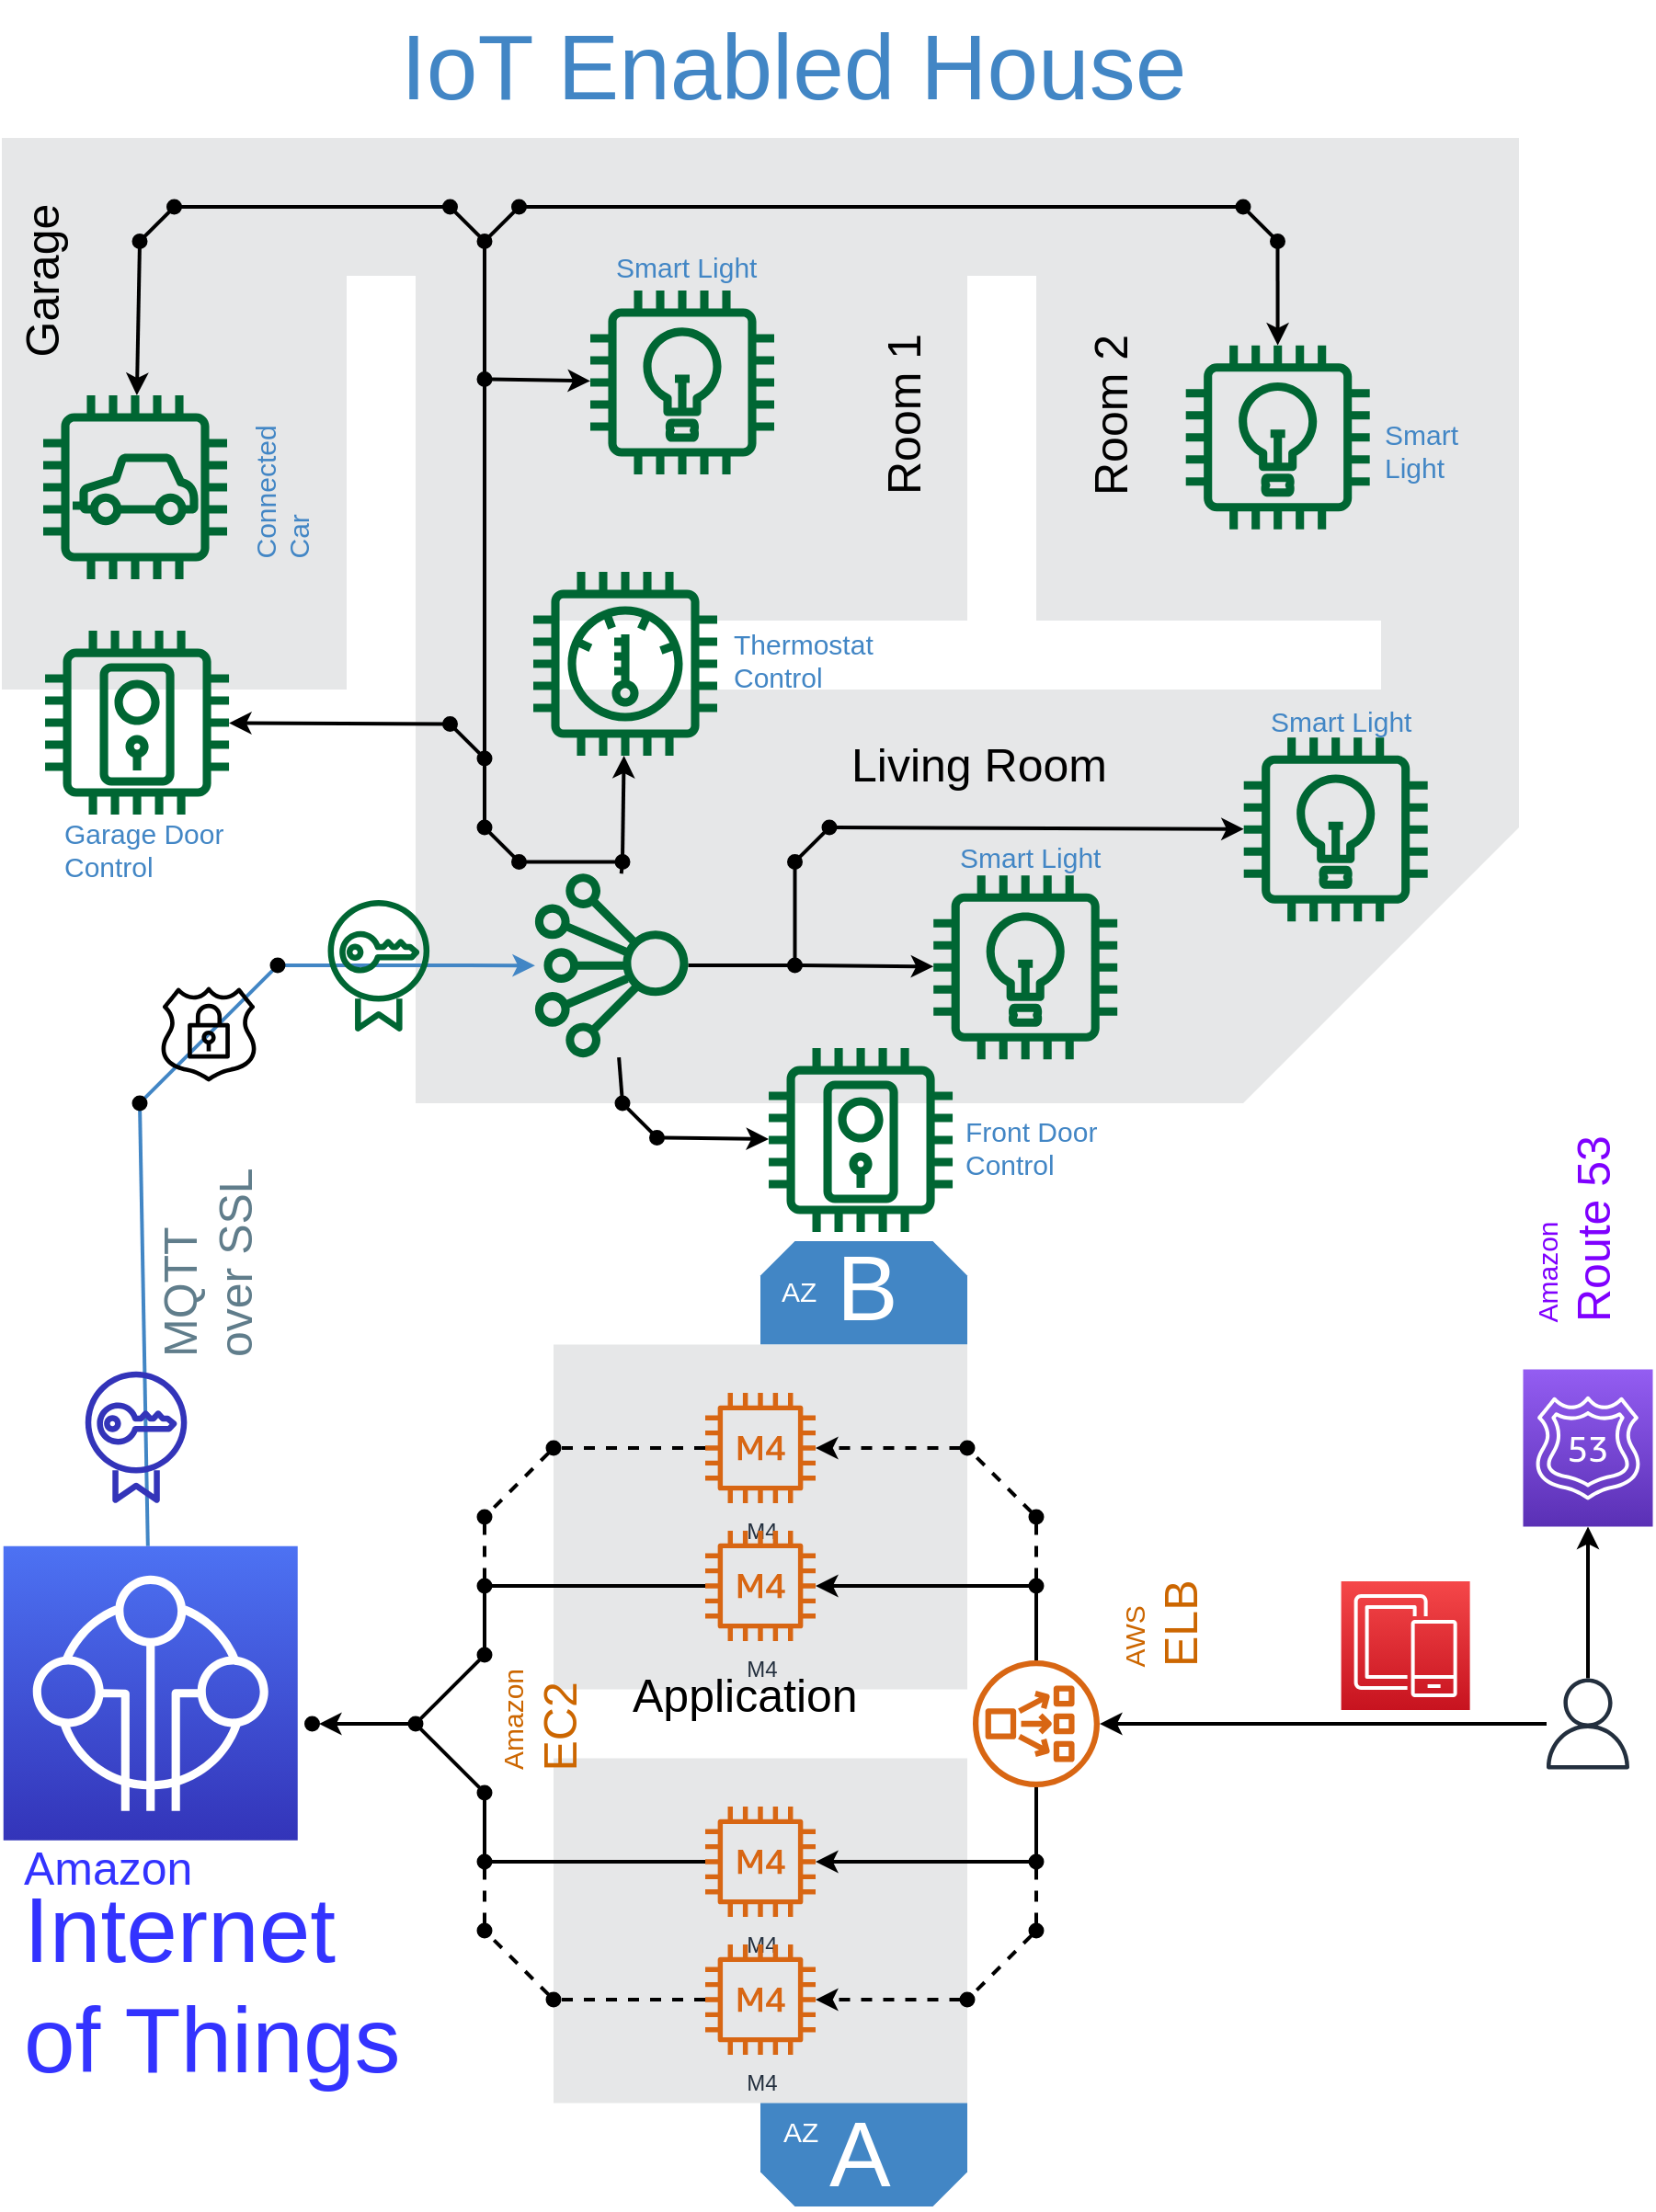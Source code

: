 <mxfile version="16.5.1" type="device"><diagram id="eUrjMlotjOG9Usj07M3k" name="Page-1"><mxGraphModel dx="1332" dy="2108" grid="1" gridSize="75" guides="1" tooltips="1" connect="1" arrows="1" fold="1" page="1" pageScale="1" pageWidth="900" pageHeight="1125" math="0" shadow="0"><root><mxCell id="0"/><mxCell id="1" parent="0"/><mxCell id="0b0e9227-cfad-4ba1-af7b-d1d7bc1c8fba" value="" style="html=1;shape=stencil(7VTBboQgEP0ajiXACOh5u/0P62IlpYtBu9v+fcExis26aXpr0rk48OY9mXkEAoehq3tDBLsSeCRCKF3QKo+4F9EO0UIyyrLQiNZDb5oRSy51sPWzM4gMY/Cv5mpP46xgz50JdkwoHAkcWh/MS/Dv5xOukdB450Ok43ciEgHtFFP+lFejfGxh/Q1oKvPCvk5Iyt78JbX7gXWcAqSmlaikZLzUpXnggGf/nCdCleIAJS+0lqyCaqmYtZ09Z4qy5FTIdURqI8b2iTuTn4kVUJ2r6t8KgVSb890Rmlop9oRu34WbQuwucWNU4/xgllVMVufQ7AVrrXM/vSf/9v99+5PfOfL95Yhb+JbB8Qs=);" parent="1" vertex="1"><mxGeometry x="37.5" y="637.5" width="675.0" height="450.0" as="geometry"/></mxCell><mxCell id="13994fa7-d52a-4451-8ca2-25d44cf6cff3" value="" style="html=1;shape=stencil(7VPLDoIwEPyaXg3pBuGO+B8VFmmslBQE/Xtblkc1aGKMNzmUnc5Mu+2kDJKmFDUyHvQMdozzmId2tLgkHE5YNDVmLU12wkhxUEhM0xp9wl7m7eiRVYlGto6FlEFSaINHoy9VTpgMmVbaWDv9ByPjUAzfUO99NS1v21y2gWgT+sJaOMZVZ925I11JF1CbNx+NFiUrTzif/XMpROFr8TZ6FE93uirm/AsxBG96Dt5JM6UbnJEtltukAGaukEqtZ4dbjDD+R/L7SFwGPvP8wuwUvWtI7w==);" parent="1" vertex="1"><mxGeometry width="825" height="525" as="geometry"/></mxCell><mxCell id="2e255127-6992-49ea-9e8c-662d54e8cd8b" value="" style="html=1;shape=stencil(lZBBDsIgEEVPw1JjmGjd15p4DKSDnUigAWrj7YWOaRvTjWz4/DfzGRBQx071KORhFHARUu5uzpCj9M46u92mq2KPOjF6qUDqbpFJTME/caQ2fTvJdRgoFQqNgNr4gI/gB9fymRu0tz7kdt6nRiHBTGvS13U1x+eRl2ug2h/Xhb0qpChtfcTZz2JBnDYzQ9ZuD4InrPD8d34JXJPft2eLfx+aDw==);" parent="1" vertex="1"><mxGeometry as="geometry"/></mxCell><mxCell id="fd6a885c-6849-405c-af7b-2eac3274c9ad" value="" style="html=1;shape=stencil(7VXBboMwDP2aSNsFpU6g7Zl1/5HSUKJlBAXWbn+/BKPWo4A6aYcd6ksSv7xnbJ6AibytVKMZ8DMTLwxAym2ypSFDMsAVwgBpwklkiKq20UWHV07KG7W3GpG28+5Nn82hGxRMXWlvuoiKHRN56bw+evdRH/CMhMJZ5wMd157oj3v1xBnkIT1anvtar1QAK4a2rpXFOknpxUZFJO7e3SmO4HO6Rxia/EKYUw1rasrMIEkJU/yGKCemPjBXm/UPXZhXmnt/f650M6X7x7JJF5WyeSW+/Ah3M2/GsMAcV1ke6EpSpcK6Vl9OYXP1HNr0gpXG2gnTMxBlHw/jPoz7P4wbnUqR8Qc8pPCfInbf);" parent="1" vertex="1"><mxGeometry x="300.0" y="75.0" width="450.0" height="225.0" as="geometry"/></mxCell><mxCell id="5b94801d-bb4a-4b8e-89f4-33811fea0b43" value="" style="html=1;shape=stencil(lZBBDsIgEEVPw1JjmGjd15p4DKSDnUigAWrj7YWOaRvTjWz4/DfzGRBQx071KORhFHARUu5uzpCj9M46u92mq2KPOjF6qUDqbpFJTME/caQ2fTvJdRgoFQqNgNr4gI/gB9fymRu0tz7kdt6nRiHBTGvS13U1x+eRl2ug2h/Xhb0qpChtfcTZz2JBnDYzQ9ZuD4InrPD8d34JXJPft2eLfx+aDw==);" parent="1" vertex="1"><mxGeometry as="geometry"/></mxCell><mxCell id="4dee6f21-c0a9-4920-8d4a-9ecedfe7bdfc" value="" style="html=1;shape=stencil(7VNRDoIwDD3NEv3QjA4lfCPeY+KQxcnIQNTb21Ej02DCAezPtr732vRtYyJrK9koBvzGxI4BiGS94WNEmEKwIhAgXqdhECrbRhUdUXrptDwYRUjbOXtWN33sXhV0XSmnO4+KnImstE6dnL3WRzqToLDGOpTTOgjd6SAXnEGG6a9lOfTahwWoIw41dvaDhcRGesTvLrb3BtyJl+KEWDQBiLawjXmqVlFM0zyIwcMyRteBeNq9eboP7rTTk1o+X1gY26r3CTejCeTbGyu1MRO3wECUQ/yd/Omkty5Evp84pujPifwJ);" parent="1" vertex="1"><mxGeometry x="187.5" y="75" width="37.5" height="225.0" as="geometry"/></mxCell><mxCell id="d00e878c-99d8-4c35-9c9d-e2e3fb25cd42" value="" style="html=1;shape=stencil(7VPLEoIwDPyazuhBBxp5eEb8j4pROlbKFHz9vYEgdNSLd3ug3WQ3SXeogKwpVY1CBjcBGyFpRfQlXDIO02Q5RFRTY9Fy+KqcVjuDnGlaZ0940/t2UOmqRKfbLgu5gOxgHR6dvVR7xiworLGO5Lz3QnfcqVkgZEbht23e99r6BbgjzT51hte4A7FWXaY7ne21u+edeQFP/vDRIDG68oijIb9TJ+++0sMlgJRxEst1FAVETnERwkeF1XpaaeyXK4xtcER0mC7L/oy5gzbmi9tCAsaYYPp3rLfIz7z/shTipwL5Ew==);" parent="1" vertex="1"><mxGeometry x="300.0" y="881.25" width="225" height="187.5" as="geometry"/></mxCell><mxCell id="b83622d1-76a8-4fd1-9dfd-0a36d863e5f8" value="" style="html=1;shape=stencil(lZHLDoMgEEW/hqRdtDFMX3urST8DEZWUgBloTf++4DRqjJuuZriHe4cHg9x3oleMZwODO+P88LCNtjp8Yh/VblMVvlcyEHoL1KIyiogP6J5q0HX4ObXtFOqQKBQM8sahatG9bE1rMkhnHEY71dGIbSV2GeN5lFdlP84qlwE0Md5ingzX43m5sReJpE4a59Wkx2ZGlDaxRhuzcTbG4cRvF/l/fgpckvVzRIk+BIov);" parent="1" vertex="1"><mxGeometry as="geometry"/></mxCell><mxCell id="e62fd5dc-0ee9-4a50-a7a3-53d023617ed8" value="" style="html=1;shape=stencil(lZHLDoMgEEW/hqRdtDFMX3urST8DEZWUgBloTf++4DRqjJuuZriHe4cHg9x3oleMZwODO+P88LCNtjp8Yh/VblMVvlcyEHoL1KIyiogP6J5q0HX4ObXtFOqQKBQM8sahatG9bE1rMkhnHEY71dGIbSV2GeN5lFdlP84qlwE0Md5ingzX43m5sReJpE4a59Wkx2ZGlDaxRhuzcTbG4cRvF/l/fgpckvVzRIk+BIov);" parent="1" vertex="1"><mxGeometry as="geometry"/></mxCell><mxCell id="eac42524-a270-46cc-9e23-5076e3f27c6e" value="" style="html=1;shape=stencil(7VTBUsMgEP0aZvRgBnZLQs5p/Q+a0oYRQ4bEVv9e6GYarO1BL17kAvvevt2FNwnDZuz0YBjwE8M1AxACilW9LFVFMNId0bIsQBKix8G0E8FHHazeOkPMOAX/Yk52N80q23cm2CmxuGHY7H0wh+Df+h3FJGi98yHKaT8Lw2GrHziDJsJX2+O513NegDrGqyydsSpknjjoxKTTqz+ma79THqfJP/JoljjbZ4n33mdWigIRoKxKqKXkQlXKPAn8dbk0Pl+WQHm/VI1FJb+oF7Nu91Y/FPBvs+W5rfOjuUTxsLw12XPh9ta5G2YzwBWosv037M8NSw7lzPUHGyH6b+DmEw==);" parent="1" vertex="1"><mxGeometry x="412.5" y="1068.75" width="112.5" height="56.25" as="geometry"/></mxCell><mxCell id="7653af12-f0ae-4947-bc0b-52b2b0fd0838" value="" style="html=1;shape=stencil(7VTLbsMgEPwapPYQC+8asM9O+h/EITEqNRZ2k/TviwPyq26lHiuVy8LsziyrQRAsu1q2igC9EdwTgDSFhPnokTogjCcQEdm1quoDfJVOy6NRIdP1zr6qmz71kaWbWjndD1k8ECzP1qmLs+/NKZwDobLGOk8P8UF0l6N8ogRKD6/C86PXy1wgdPS3nzqjiAPEwlYOmWH3Zq/DpPc4aYIIwAWHgjGa5iJXuxTDOB+xJE9EVowr5wtho5u5nK9ldFzA+VLq+26bcgUu5FYXoz/cYzJwewqB2W/Yk/2bBPqleNFqTqyM7dR48pvJmWDmmDtrYzaeBgHMIOfVv71/zN7Bz3lm/Rl4KHxDePgE);" parent="1" vertex="1"><mxGeometry x="412.5" y="600.0" width="112.5" height="56.25" as="geometry"/></mxCell><mxCell id="e3b77caf-babd-469f-a37c-2c73e44edf21" value="" style="html=1;shape=stencil(7VNbcsIwDDyNZ+hHM45FHv1O6T1MEMRTN844KbS3R0YeMAHaHqD+sa1d7UabREAzdnpAoeRBwKtQtIpMJitfUpHgjuG8rrLiDqzHAduJOXvtjV5bZGScvHvHg9lMUcL0HXozBRRWApqt87jz7rPf8J0bWmedp3beT41+t9YLKVRD5dn2dPJ6SwXYkea6OAM9e0ocdEDC6cPtQwZfccgMQKmyKtVLUUgaucbnHHic718pUdyaPpF8FGuUkz92XjvXsymu6fKWfGsbO1vrRjzf6HAJhDM8Y1tj7Z03IhRgiRXW/6n+KdUQY4rMP30q8e8IqyM=);" parent="1" vertex="1"><mxGeometry x="300.0" y="656.25" width="225.0" height="187.5" as="geometry"/></mxCell><mxCell id="55e60c64-43fe-47a0-ac2d-46d4ea92fe2e-03f54494-6aa3-4183-9ba9-96691b584548" value="" style="startArrow=none;endArrow=none;dashed=0;strokeColor=#000000;strokeWidth=2;}" parent="1" source="55e60c64-43fe-47a0-ac2d-46d4ea92fe2e" target="03f54494-6aa3-4183-9ba9-96691b584548" edge="1"><mxGeometry width="50" height="50" relative="1" as="geometry"/></mxCell><mxCell id="8c67a222-4228-4033-98e4-fcc0a27a5230-809da5ef-1206-47cc-a03b-359f52318b07" value="" style="startArrow=none;endArrow=none;dashed=0;strokeColor=#000000;strokeWidth=2;}" parent="1" source="8c67a222-4228-4033-98e4-fcc0a27a5230" target="809da5ef-1206-47cc-a03b-359f52318b07" edge="1"><mxGeometry width="50" height="50" relative="1" as="geometry"/></mxCell><mxCell id="117fbe4d-a569-4802-bf40-02706b39c33e-1dfebd31-2ca8-4dac-960e-79492eeb1437" value="" style="startArrow=none;endArrow=none;dashed=0;strokeColor=#000000;strokeWidth=2;}" parent="1" source="117fbe4d-a569-4802-bf40-02706b39c33e" target="1dfebd31-2ca8-4dac-960e-79492eeb1437" edge="1"><mxGeometry width="50" height="50" relative="1" as="geometry"/></mxCell><mxCell id="b72a14dc-6bfa-423d-80bc-8825a0065463-ef850d84-9699-44f6-94cc-f7d15b7d8134" value="" style="startArrow=none;endArrow=classic;dashed=0;strokeColor=#000000;strokeWidth=2;}" parent="1" source="b72a14dc-6bfa-423d-80bc-8825a0065463" target="ef850d84-9699-44f6-94cc-f7d15b7d8134" edge="1"><mxGeometry width="50" height="50" relative="1" as="geometry"/></mxCell><mxCell id="75e728bc-3e93-4e96-ae1e-8bb70570bc4f-dfd9c3b0-393a-4e63-8ad3-d0f0be7531ad" value="" style="startArrow=none;endArrow=none;dashed=0;strokeColor=#000000;strokeWidth=2;}" parent="1" source="75e728bc-3e93-4e96-ae1e-8bb70570bc4f" target="dfd9c3b0-393a-4e63-8ad3-d0f0be7531ad" edge="1"><mxGeometry width="50" height="50" relative="1" as="geometry"/></mxCell><mxCell id="c1b2a0b1-58f2-486c-a8a2-bb30b9f92487-d02d737f-3230-41b6-91c5-868cd81386ee" value="" style="startArrow=none;endArrow=classic;dashed=0;strokeColor=#4286c5;strokeWidth=2;}" parent="1" source="c1b2a0b1-58f2-486c-a8a2-bb30b9f92487" target="d02d737f-3230-41b6-91c5-868cd81386ee" edge="1"><mxGeometry width="50" height="50" relative="1" as="geometry"/></mxCell><mxCell id="06ccd201-abd2-4987-89e4-f6b8f3e8b0c6-589508b3-3917-488e-85e6-6b1ed454837f" value="" style="startArrow=none;endArrow=classic;dashed=0;strokeColor=#000000;strokeWidth=2;}" parent="1" source="06ccd201-abd2-4987-89e4-f6b8f3e8b0c6" target="589508b3-3917-488e-85e6-6b1ed454837f" edge="1"><mxGeometry width="50" height="50" relative="1" as="geometry"/></mxCell><mxCell id="d02d737f-3230-41b6-91c5-868cd81386ee-55e60c64-43fe-47a0-ac2d-46d4ea92fe2e" value="" style="startArrow=none;endArrow=none;dashed=0;strokeColor=#000000;strokeWidth=2;}" parent="1" source="d02d737f-3230-41b6-91c5-868cd81386ee" target="55e60c64-43fe-47a0-ac2d-46d4ea92fe2e" edge="1"><mxGeometry width="50" height="50" relative="1" as="geometry"/></mxCell><mxCell id="03f54494-6aa3-4183-9ba9-96691b584548-cf6e5b0a-c453-42db-968e-08c0f5f6f944" value="" style="startArrow=none;endArrow=classic;dashed=0;strokeColor=#000000;strokeWidth=2;}" parent="1" source="03f54494-6aa3-4183-9ba9-96691b584548" target="cf6e5b0a-c453-42db-968e-08c0f5f6f944" edge="1"><mxGeometry width="50" height="50" relative="1" as="geometry"/></mxCell><mxCell id="6d821536-fc9f-4a71-a99c-c646f821ad6f-1717022e-8728-48e7-ac06-e09df4256c40" value="" style="startArrow=none;endArrow=classic;dashed=0;strokeColor=#000000;strokeWidth=2;}" parent="1" source="6d821536-fc9f-4a71-a99c-c646f821ad6f" target="1717022e-8728-48e7-ac06-e09df4256c40" edge="1"><mxGeometry width="50" height="50" relative="1" as="geometry"/></mxCell><mxCell id="9082c394-c69b-4414-a76d-231fed66be8d-0d74468c-d401-45b7-b531-ffdaa0e1c000" value="" style="startArrow=none;endArrow=none;dashed=0;strokeColor=#000000;strokeWidth=2;}" parent="1" source="9082c394-c69b-4414-a76d-231fed66be8d" target="0d74468c-d401-45b7-b531-ffdaa0e1c000" edge="1"><mxGeometry width="50" height="50" relative="1" as="geometry"/></mxCell><mxCell id="f210d3da-8a06-4415-a816-55e0329e9640-8923868e-0078-4cb5-ac90-851c765dd7df" value="" style="startArrow=none;endArrow=none;dashed=0;strokeColor=#000000;strokeWidth=2;}" parent="1" source="f210d3da-8a06-4415-a816-55e0329e9640" target="8923868e-0078-4cb5-ac90-851c765dd7df" edge="1"><mxGeometry width="50" height="50" relative="1" as="geometry"/></mxCell><mxCell id="337bb095-cfd8-481e-a024-7426c43ec067-6aa9239e-1aa1-4368-b6ef-59c6f08de08e" value="" style="startArrow=none;endArrow=classic;dashed=1;strokeColor=#000000;strokeWidth=2;}" parent="1" source="337bb095-cfd8-481e-a024-7426c43ec067" target="6aa9239e-1aa1-4368-b6ef-59c6f08de08e" edge="1"><mxGeometry width="50" height="50" relative="1" as="geometry"/></mxCell><mxCell id="d44424d6-390e-4e0f-a418-69aa323ff8b8-b72a14dc-6bfa-423d-80bc-8825a0065463" value="" style="startArrow=none;endArrow=none;dashed=0;strokeColor=#000000;strokeWidth=2;}" parent="1" source="d44424d6-390e-4e0f-a418-69aa323ff8b8" target="b72a14dc-6bfa-423d-80bc-8825a0065463" edge="1"><mxGeometry width="50" height="50" relative="1" as="geometry"/></mxCell><mxCell id="809da5ef-1206-47cc-a03b-359f52318b07-0d74468c-d401-45b7-b531-ffdaa0e1c000" value="" style="startArrow=none;endArrow=none;dashed=0;strokeColor=#000000;strokeWidth=2;}" parent="1" source="809da5ef-1206-47cc-a03b-359f52318b07" target="0d74468c-d401-45b7-b531-ffdaa0e1c000" edge="1"><mxGeometry width="50" height="50" relative="1" as="geometry"/></mxCell><mxCell id="5133616d-3991-481a-91df-948b3b10d830-c5562b51-878d-47aa-86ef-52fe3c3d62da" value="" style="startArrow=none;endArrow=classic;dashed=0;strokeColor=#000000;strokeWidth=2;}" parent="1" source="5133616d-3991-481a-91df-948b3b10d830" target="c5562b51-878d-47aa-86ef-52fe3c3d62da" edge="1"><mxGeometry width="50" height="50" relative="1" as="geometry"/></mxCell><mxCell id="1dfebd31-2ca8-4dac-960e-79492eeb1437-75e728bc-3e93-4e96-ae1e-8bb70570bc4f" value="" style="startArrow=none;endArrow=none;dashed=0;strokeColor=#000000;strokeWidth=2;}" parent="1" source="1dfebd31-2ca8-4dac-960e-79492eeb1437" target="75e728bc-3e93-4e96-ae1e-8bb70570bc4f" edge="1"><mxGeometry width="50" height="50" relative="1" as="geometry"/></mxCell><mxCell id="db4fa7b9-cada-4a4f-bcd8-03c439bbae0b-9082c394-c69b-4414-a76d-231fed66be8d" value="" style="startArrow=none;endArrow=none;dashed=0;strokeColor=#000000;strokeWidth=2;}" parent="1" source="db4fa7b9-cada-4a4f-bcd8-03c439bbae0b" target="9082c394-c69b-4414-a76d-231fed66be8d" edge="1"><mxGeometry width="50" height="50" relative="1" as="geometry"/></mxCell><mxCell id="8923868e-0078-4cb5-ac90-851c765dd7df-e724e0c5-2724-41cc-a5b6-c7ad02edfd9d" value="" style="startArrow=none;endArrow=classic;dashed=0;strokeColor=#000000;strokeWidth=2;}" parent="1" source="8923868e-0078-4cb5-ac90-851c765dd7df" target="e724e0c5-2724-41cc-a5b6-c7ad02edfd9d" edge="1"><mxGeometry width="50" height="50" relative="1" as="geometry"/></mxCell><mxCell id="84e9ff7d-ea7f-42a9-a664-4fa7a55c883b-23688710-ff61-4ec2-9678-058cb7d5feba" value="" style="startArrow=none;endArrow=none;dashed=0;strokeColor=#000000;strokeWidth=2;}" parent="1" source="84e9ff7d-ea7f-42a9-a664-4fa7a55c883b" target="23688710-ff61-4ec2-9678-058cb7d5feba" edge="1"><mxGeometry width="50" height="50" relative="1" as="geometry"/></mxCell><mxCell id="58dc32df-1e00-4687-b6a9-b0c6bab11937-8c67a222-4228-4033-98e4-fcc0a27a5230" value="" style="startArrow=none;endArrow=none;dashed=1;strokeColor=#000000;strokeWidth=2;}" parent="1" source="58dc32df-1e00-4687-b6a9-b0c6bab11937" target="8c67a222-4228-4033-98e4-fcc0a27a5230" edge="1"><mxGeometry width="50" height="50" relative="1" as="geometry"/></mxCell><mxCell id="0d74468c-d401-45b7-b531-ffdaa0e1c000-dba5fee6-a3e7-4baa-926a-783df8296d0f" value="" style="startArrow=none;endArrow=classic;dashed=0;strokeColor=#000000;strokeWidth=2;}" parent="1" source="0d74468c-d401-45b7-b531-ffdaa0e1c000" target="dba5fee6-a3e7-4baa-926a-783df8296d0f" edge="1"><mxGeometry width="50" height="50" relative="1" as="geometry"/></mxCell><mxCell id="75d473fe-ef70-4919-bede-67c2bd37fc0a-399c6c9d-b798-48b7-b25a-e38c8f51aa6a" value="" style="startArrow=none;endArrow=classic;dashed=1;strokeColor=#000000;strokeWidth=2;}" parent="1" source="75d473fe-ef70-4919-bede-67c2bd37fc0a" target="399c6c9d-b798-48b7-b25a-e38c8f51aa6a" edge="1"><mxGeometry width="50" height="50" relative="1" as="geometry"/></mxCell><mxCell id="359ae10e-3eff-412e-b705-40708b709ad2-f163eead-e7e1-43b0-9fd7-5c96cbb02b71" value="" style="startArrow=none;endArrow=none;dashed=1;strokeColor=#000000;strokeWidth=2;}" parent="1" source="359ae10e-3eff-412e-b705-40708b709ad2" target="f163eead-e7e1-43b0-9fd7-5c96cbb02b71" edge="1"><mxGeometry width="50" height="50" relative="1" as="geometry"/></mxCell><mxCell id="399c6c9d-b798-48b7-b25a-e38c8f51aa6a-a30ab162-f87e-48e7-bd35-a4846497f80a" value="" style="startArrow=none;endArrow=none;dashed=1;strokeColor=#000000;strokeWidth=2;}" parent="1" source="399c6c9d-b798-48b7-b25a-e38c8f51aa6a" target="a30ab162-f87e-48e7-bd35-a4846497f80a" edge="1"><mxGeometry width="50" height="50" relative="1" as="geometry"/></mxCell><mxCell id="63e283fe-689d-4aed-85d8-f04209f30c10-8976fab9-cc30-419c-b4ec-e667fe88ea86" value="" style="startArrow=none;endArrow=classic;dashed=0;strokeColor=#000000;strokeWidth=2;}" parent="1" source="63e283fe-689d-4aed-85d8-f04209f30c10" target="8976fab9-cc30-419c-b4ec-e667fe88ea86" edge="1"><mxGeometry width="50" height="50" relative="1" as="geometry"/></mxCell><mxCell id="a9dd7e0e-02aa-40c3-8280-2947c43bf960-871fd388-1306-4208-ae57-7944a3c6b331" value="" style="startArrow=none;endArrow=classic;dashed=0;strokeColor=#000000;strokeWidth=2;}" parent="1" source="a9dd7e0e-02aa-40c3-8280-2947c43bf960" target="871fd388-1306-4208-ae57-7944a3c6b331" edge="1"><mxGeometry width="50" height="50" relative="1" as="geometry"/></mxCell><mxCell id="5133616d-3991-481a-91df-948b3b10d830-f210d3da-8a06-4415-a816-55e0329e9640" value="" style="startArrow=none;endArrow=classic;dashed=0;strokeColor=#000000;strokeWidth=2;}" parent="1" source="5133616d-3991-481a-91df-948b3b10d830" target="f210d3da-8a06-4415-a816-55e0329e9640" edge="1"><mxGeometry width="50" height="50" relative="1" as="geometry"/></mxCell><mxCell id="e724e0c5-2724-41cc-a5b6-c7ad02edfd9d-db4fa7b9-cada-4a4f-bcd8-03c439bbae0b" value="" style="startArrow=none;endArrow=none;dashed=0;strokeColor=#000000;strokeWidth=2;}" parent="1" source="e724e0c5-2724-41cc-a5b6-c7ad02edfd9d" target="db4fa7b9-cada-4a4f-bcd8-03c439bbae0b" edge="1"><mxGeometry width="50" height="50" relative="1" as="geometry"/></mxCell><mxCell id="8923868e-0078-4cb5-ac90-851c765dd7df-16d5d23e-7b0c-4340-b245-bc59900c6638" value="" style="startArrow=none;endArrow=none;dashed=1;strokeColor=#000000;strokeWidth=2;}" parent="1" source="8923868e-0078-4cb5-ac90-851c765dd7df" target="16d5d23e-7b0c-4340-b245-bc59900c6638" edge="1"><mxGeometry width="50" height="50" relative="1" as="geometry"/></mxCell><mxCell id="d02d737f-3230-41b6-91c5-868cd81386ee-6d821536-fc9f-4a71-a99c-c646f821ad6f" value="" style="startArrow=none;endArrow=none;dashed=0;strokeColor=#000000;strokeWidth=2;}" parent="1" source="d02d737f-3230-41b6-91c5-868cd81386ee" target="6d821536-fc9f-4a71-a99c-c646f821ad6f" edge="1"><mxGeometry width="50" height="50" relative="1" as="geometry"/></mxCell><mxCell id="dfd9c3b0-393a-4e63-8ad3-d0f0be7531ad-3483fd2a-8dd0-4336-8e12-261fb30a253a" value="" style="startArrow=none;endArrow=none;dashed=0;strokeColor=#000000;strokeWidth=2;}" parent="1" source="dfd9c3b0-393a-4e63-8ad3-d0f0be7531ad" target="3483fd2a-8dd0-4336-8e12-261fb30a253a" edge="1"><mxGeometry width="50" height="50" relative="1" as="geometry"/></mxCell><mxCell id="dfd9c3b0-393a-4e63-8ad3-d0f0be7531ad-84e9ff7d-ea7f-42a9-a664-4fa7a55c883b" value="" style="startArrow=none;endArrow=none;dashed=0;strokeColor=#000000;strokeWidth=2;}" parent="1" source="dfd9c3b0-393a-4e63-8ad3-d0f0be7531ad" target="84e9ff7d-ea7f-42a9-a664-4fa7a55c883b" edge="1"><mxGeometry width="50" height="50" relative="1" as="geometry"/></mxCell><mxCell id="f210d3da-8a06-4415-a816-55e0329e9640-a9dd7e0e-02aa-40c3-8280-2947c43bf960" value="" style="startArrow=none;endArrow=none;dashed=0;strokeColor=#000000;strokeWidth=2;}" parent="1" source="f210d3da-8a06-4415-a816-55e0329e9640" target="a9dd7e0e-02aa-40c3-8280-2947c43bf960" edge="1"><mxGeometry width="50" height="50" relative="1" as="geometry"/></mxCell><mxCell id="a9dd7e0e-02aa-40c3-8280-2947c43bf960-f54dfef7-ee7f-401c-8feb-593034c7482e" value="" style="startArrow=none;endArrow=none;dashed=1;strokeColor=#000000;strokeWidth=2;}" parent="1" source="a9dd7e0e-02aa-40c3-8280-2947c43bf960" target="f54dfef7-ee7f-401c-8feb-593034c7482e" edge="1"><mxGeometry width="50" height="50" relative="1" as="geometry"/></mxCell><mxCell id="28cfd661-83df-4250-beb6-4430e6ca91c4-117fbe4d-a569-4802-bf40-02706b39c33e" value="" style="startArrow=none;endArrow=none;dashed=0;strokeColor=#000000;strokeWidth=2;}" parent="1" source="28cfd661-83df-4250-beb6-4430e6ca91c4" target="117fbe4d-a569-4802-bf40-02706b39c33e" edge="1"><mxGeometry width="50" height="50" relative="1" as="geometry"/></mxCell><mxCell id="d02d737f-3230-41b6-91c5-868cd81386ee-91e324bd-4ea2-4fdc-8062-070ffaaca1be" value="" style="startArrow=none;endArrow=none;dashed=0;strokeColor=#000000;strokeWidth=2;}" parent="1" source="d02d737f-3230-41b6-91c5-868cd81386ee" target="91e324bd-4ea2-4fdc-8062-070ffaaca1be" edge="1"><mxGeometry width="50" height="50" relative="1" as="geometry"/></mxCell><mxCell id="ae743aac-78f3-4ade-8a66-04dbe656798b-c1b2a0b1-58f2-486c-a8a2-bb30b9f92487" value="" style="startArrow=none;endArrow=none;dashed=0;strokeColor=#4286c5;strokeWidth=2;}" parent="1" source="ae743aac-78f3-4ade-8a66-04dbe656798b" target="c1b2a0b1-58f2-486c-a8a2-bb30b9f92487" edge="1"><mxGeometry width="50" height="50" relative="1" as="geometry"/></mxCell><mxCell id="f54dfef7-ee7f-401c-8feb-593034c7482e-75d473fe-ef70-4919-bede-67c2bd37fc0a" value="" style="startArrow=none;endArrow=none;dashed=1;strokeColor=#000000;strokeWidth=2;}" parent="1" source="f54dfef7-ee7f-401c-8feb-593034c7482e" target="75d473fe-ef70-4919-bede-67c2bd37fc0a" edge="1"><mxGeometry width="50" height="50" relative="1" as="geometry"/></mxCell><mxCell id="23688710-ff61-4ec2-9678-058cb7d5feba-06ccd201-abd2-4987-89e4-f6b8f3e8b0c6" value="" style="startArrow=none;endArrow=none;dashed=0;strokeColor=#000000;strokeWidth=2;}" parent="1" source="23688710-ff61-4ec2-9678-058cb7d5feba" target="06ccd201-abd2-4987-89e4-f6b8f3e8b0c6" edge="1"><mxGeometry width="50" height="50" relative="1" as="geometry"/></mxCell><mxCell id="5d24ac0e-bf0b-447d-9335-48746b4b7d82-ae743aac-78f3-4ade-8a66-04dbe656798b" value="" style="startArrow=none;endArrow=none;dashed=0;strokeColor=#4286c5;strokeWidth=2;}" parent="1" source="5d24ac0e-bf0b-447d-9335-48746b4b7d82" target="ae743aac-78f3-4ade-8a66-04dbe656798b" edge="1"><mxGeometry width="50" height="50" relative="1" as="geometry"/></mxCell><mxCell id="91e324bd-4ea2-4fdc-8062-070ffaaca1be-a836f354-8a18-436c-9844-8ff4784ef1b5" value="" style="startArrow=none;endArrow=classic;dashed=0;strokeColor=#000000;strokeWidth=2;}" parent="1" source="91e324bd-4ea2-4fdc-8062-070ffaaca1be" target="a836f354-8a18-436c-9844-8ff4784ef1b5" edge="1"><mxGeometry width="50" height="50" relative="1" as="geometry"/></mxCell><mxCell id="6aa9239e-1aa1-4368-b6ef-59c6f08de08e-359ae10e-3eff-412e-b705-40708b709ad2" value="" style="startArrow=none;endArrow=none;dashed=1;strokeColor=#000000;strokeWidth=2;}" parent="1" source="6aa9239e-1aa1-4368-b6ef-59c6f08de08e" target="359ae10e-3eff-412e-b705-40708b709ad2" edge="1"><mxGeometry width="50" height="50" relative="1" as="geometry"/></mxCell><mxCell id="f163eead-e7e1-43b0-9fd7-5c96cbb02b71-db4fa7b9-cada-4a4f-bcd8-03c439bbae0b" value="" style="startArrow=none;endArrow=none;dashed=1;strokeColor=#000000;strokeWidth=2;}" parent="1" source="f163eead-e7e1-43b0-9fd7-5c96cbb02b71" target="db4fa7b9-cada-4a4f-bcd8-03c439bbae0b" edge="1"><mxGeometry width="50" height="50" relative="1" as="geometry"/></mxCell><mxCell id="16d5d23e-7b0c-4340-b245-bc59900c6638-337bb095-cfd8-481e-a024-7426c43ec067" value="" style="startArrow=none;endArrow=none;dashed=1;strokeColor=#000000;strokeWidth=2;}" parent="1" source="16d5d23e-7b0c-4340-b245-bc59900c6638" target="337bb095-cfd8-481e-a024-7426c43ec067" edge="1"><mxGeometry width="50" height="50" relative="1" as="geometry"/></mxCell><mxCell id="242ac16e-7b2e-4469-97f8-77a945c26e1d-63e283fe-689d-4aed-85d8-f04209f30c10" value="" style="startArrow=none;endArrow=none;dashed=0;strokeColor=#000000;strokeWidth=2;}" parent="1" source="242ac16e-7b2e-4469-97f8-77a945c26e1d" target="63e283fe-689d-4aed-85d8-f04209f30c10" edge="1"><mxGeometry width="50" height="50" relative="1" as="geometry"/></mxCell><mxCell id="91e324bd-4ea2-4fdc-8062-070ffaaca1be-28cfd661-83df-4250-beb6-4430e6ca91c4" value="" style="startArrow=none;endArrow=none;dashed=0;strokeColor=#000000;strokeWidth=2;}" parent="1" source="91e324bd-4ea2-4fdc-8062-070ffaaca1be" target="28cfd661-83df-4250-beb6-4430e6ca91c4" edge="1"><mxGeometry width="50" height="50" relative="1" as="geometry"/></mxCell><mxCell id="75e728bc-3e93-4e96-ae1e-8bb70570bc4f-aa8f6be2-b737-4823-96b6-cbe45eed03b8" value="" style="startArrow=none;endArrow=classic;dashed=0;strokeColor=#000000;strokeWidth=2;}" parent="1" source="75e728bc-3e93-4e96-ae1e-8bb70570bc4f" target="aa8f6be2-b737-4823-96b6-cbe45eed03b8" edge="1"><mxGeometry width="50" height="50" relative="1" as="geometry"/></mxCell><mxCell id="bccb4408-599c-4480-9dd5-62b6a16f2d20-37b793cf-186c-4976-a1cd-2f3e649d04ba" value="" style="startArrow=none;endArrow=classic;dashed=0;strokeColor=#000000;strokeWidth=2;}" parent="1" source="bccb4408-599c-4480-9dd5-62b6a16f2d20" target="37b793cf-186c-4976-a1cd-2f3e649d04ba" edge="1"><mxGeometry width="50" height="50" relative="1" as="geometry"/></mxCell><mxCell id="3483fd2a-8dd0-4336-8e12-261fb30a253a-d44424d6-390e-4e0f-a418-69aa323ff8b8" value="" style="startArrow=none;endArrow=none;dashed=0;strokeColor=#000000;strokeWidth=2;}" parent="1" source="3483fd2a-8dd0-4336-8e12-261fb30a253a" target="d44424d6-390e-4e0f-a418-69aa323ff8b8" edge="1"><mxGeometry width="50" height="50" relative="1" as="geometry"/></mxCell><mxCell id="a30ab162-f87e-48e7-bd35-a4846497f80a-58dc32df-1e00-4687-b6a9-b0c6bab11937" value="" style="startArrow=none;endArrow=none;dashed=1;strokeColor=#000000;strokeWidth=2;}" parent="1" source="a30ab162-f87e-48e7-bd35-a4846497f80a" target="58dc32df-1e00-4687-b6a9-b0c6bab11937" edge="1"><mxGeometry width="50" height="50" relative="1" as="geometry"/></mxCell><mxCell id="871fd388-1306-4208-ae57-7944a3c6b331-8c67a222-4228-4033-98e4-fcc0a27a5230" value="" style="startArrow=none;endArrow=none;dashed=0;strokeColor=#000000;strokeWidth=2;}" parent="1" source="871fd388-1306-4208-ae57-7944a3c6b331" target="8c67a222-4228-4033-98e4-fcc0a27a5230" edge="1"><mxGeometry width="50" height="50" relative="1" as="geometry"/></mxCell><mxCell id="6d821536-fc9f-4a71-a99c-c646f821ad6f-242ac16e-7b2e-4469-97f8-77a945c26e1d" value="" style="startArrow=none;endArrow=none;dashed=0;strokeColor=#000000;strokeWidth=2;}" parent="1" source="6d821536-fc9f-4a71-a99c-c646f821ad6f" target="242ac16e-7b2e-4469-97f8-77a945c26e1d" edge="1"><mxGeometry width="50" height="50" relative="1" as="geometry"/></mxCell><mxCell id="1dfebd31-2ca8-4dac-960e-79492eeb1437-bccb4408-599c-4480-9dd5-62b6a16f2d20" value="" style="startArrow=none;endArrow=none;dashed=0;strokeColor=#000000;strokeWidth=2;}" parent="1" source="1dfebd31-2ca8-4dac-960e-79492eeb1437" target="bccb4408-599c-4480-9dd5-62b6a16f2d20" edge="1"><mxGeometry width="50" height="50" relative="1" as="geometry"/></mxCell><mxCell id="6d821536-fc9f-4a71-a99c-c646f821ad6f" value="" style="ellipse;fillColor=#000000;" parent="1" vertex="1"><mxGeometry x="427.5" y="446.25" width="7.5" height="7.5" as="geometry"/></mxCell><mxCell id="242ac16e-7b2e-4469-97f8-77a945c26e1d" value="" style="ellipse;fillColor=#000000;" parent="1" vertex="1"><mxGeometry x="427.5" y="390" width="7.5" height="7.5" as="geometry"/></mxCell><mxCell id="63e283fe-689d-4aed-85d8-f04209f30c10" value="" style="ellipse;fillColor=#000000;" parent="1" vertex="1"><mxGeometry x="446.25" y="371.25" width="7.5" height="7.5" as="geometry"/></mxCell><mxCell id="84e9ff7d-ea7f-42a9-a664-4fa7a55c883b" value="" style="ellipse;fillColor=#000000;" parent="1" vertex="1"><mxGeometry x="240" y="33.75" width="7.5" height="7.5" as="geometry"/></mxCell><mxCell id="23688710-ff61-4ec2-9678-058cb7d5feba" value="" style="ellipse;fillColor=#000000;" parent="1" vertex="1"><mxGeometry x="90" y="33.75" width="7.5" height="7.5" as="geometry"/></mxCell><mxCell id="dfd9c3b0-393a-4e63-8ad3-d0f0be7531ad" value="" style="ellipse;fillColor=#000000;" parent="1" vertex="1"><mxGeometry x="258.75" y="52.5" width="7.5" height="7.5" as="geometry"/></mxCell><mxCell id="75e728bc-3e93-4e96-ae1e-8bb70570bc4f" value="" style="ellipse;fillColor=#000000;" parent="1" vertex="1"><mxGeometry x="258.75" y="127.5" width="7.5" height="7.5" as="geometry"/></mxCell><mxCell id="3483fd2a-8dd0-4336-8e12-261fb30a253a" value="" style="ellipse;fillColor=#000000;" parent="1" vertex="1"><mxGeometry x="277.5" y="33.75" width="7.5" height="7.5" as="geometry"/></mxCell><mxCell id="d44424d6-390e-4e0f-a418-69aa323ff8b8" value="" style="ellipse;fillColor=#000000;" parent="1" vertex="1"><mxGeometry x="671.25" y="33.75" width="7.5" height="7.5" as="geometry"/></mxCell><mxCell id="b72a14dc-6bfa-423d-80bc-8825a0065463" value="" style="ellipse;fillColor=#000000;" parent="1" vertex="1"><mxGeometry x="690" y="52.5" width="7.5" height="7.5" as="geometry"/></mxCell><mxCell id="55e60c64-43fe-47a0-ac2d-46d4ea92fe2e" value="" style="ellipse;fillColor=#000000;" parent="1" vertex="1"><mxGeometry x="333.75" y="521.25" width="7.5" height="7.5" as="geometry"/></mxCell><mxCell id="03f54494-6aa3-4183-9ba9-96691b584548" value="" style="ellipse;fillColor=#000000;" parent="1" vertex="1"><mxGeometry x="352.5" y="540" width="7.5" height="7.5" as="geometry"/></mxCell><mxCell id="1dfebd31-2ca8-4dac-960e-79492eeb1437" value="" style="ellipse;fillColor=#000000;" parent="1" vertex="1"><mxGeometry x="258.75" y="333.75" width="7.5" height="7.5" as="geometry"/></mxCell><mxCell id="bccb4408-599c-4480-9dd5-62b6a16f2d20" value="" style="ellipse;fillColor=#000000;" parent="1" vertex="1"><mxGeometry x="240" y="315" width="7.5" height="7.5" as="geometry"/></mxCell><mxCell id="c1b2a0b1-58f2-486c-a8a2-bb30b9f92487" value="" style="ellipse;fillColor=#000000;" parent="1" vertex="1"><mxGeometry x="146.25" y="446.25" width="7.5" height="7.5" as="geometry"/></mxCell><mxCell id="ae743aac-78f3-4ade-8a66-04dbe656798b" value="" style="ellipse;fillColor=#000000;" parent="1" vertex="1"><mxGeometry x="71.25" y="521.25" width="7.5" height="7.5" as="geometry"/></mxCell><mxCell id="91e324bd-4ea2-4fdc-8062-070ffaaca1be" value="" style="ellipse;fillColor=#000000;" parent="1" vertex="1"><mxGeometry x="333.75" y="390" width="7.5" height="7.5" as="geometry"/></mxCell><mxCell id="117fbe4d-a569-4802-bf40-02706b39c33e" value="" style="ellipse;fillColor=#000000;" parent="1" vertex="1"><mxGeometry x="258.75" y="371.25" width="7.5" height="7.5" as="geometry"/></mxCell><mxCell id="28cfd661-83df-4250-beb6-4430e6ca91c4" value="" style="ellipse;fillColor=#000000;" parent="1" vertex="1"><mxGeometry x="277.5" y="390" width="7.5" height="7.5" as="geometry"/></mxCell><mxCell id="06ccd201-abd2-4987-89e4-f6b8f3e8b0c6" value="" style="ellipse;fillColor=#000000;" parent="1" vertex="1"><mxGeometry x="71.25" y="52.5" width="7.5" height="7.5" as="geometry"/></mxCell><mxCell id="a9dd7e0e-02aa-40c3-8280-2947c43bf960" value="" style="ellipse;fillColor=#000000;" parent="1" vertex="1"><mxGeometry x="558.75" y="933.75" width="7.5" height="7.5" as="geometry"/></mxCell><mxCell id="75d473fe-ef70-4919-bede-67c2bd37fc0a" value="" style="ellipse;fillColor=#000000;" parent="1" vertex="1"><mxGeometry x="521.25" y="1008.75" width="7.5" height="7.5" as="geometry"/></mxCell><mxCell id="f54dfef7-ee7f-401c-8feb-593034c7482e" value="" style="ellipse;fillColor=#000000;" parent="1" vertex="1"><mxGeometry x="558.75" y="971.25" width="7.5" height="7.5" as="geometry"/></mxCell><mxCell id="8923868e-0078-4cb5-ac90-851c765dd7df" value="" style="ellipse;fillColor=#000000;" parent="1" vertex="1"><mxGeometry x="558.75" y="783.75" width="7.5" height="7.5" as="geometry"/></mxCell><mxCell id="337bb095-cfd8-481e-a024-7426c43ec067" value="" style="ellipse;fillColor=#000000;" parent="1" vertex="1"><mxGeometry x="521.25" y="708.75" width="7.5" height="7.5" as="geometry"/></mxCell><mxCell id="16d5d23e-7b0c-4340-b245-bc59900c6638" value="" style="ellipse;fillColor=#000000;" parent="1" vertex="1"><mxGeometry x="558.75" y="746.25" width="7.5" height="7.5" as="geometry"/></mxCell><mxCell id="809da5ef-1206-47cc-a03b-359f52318b07" value="" style="ellipse;fillColor=#000000;" parent="1" vertex="1"><mxGeometry x="258.75" y="896.25" width="7.5" height="7.5" as="geometry"/></mxCell><mxCell id="dba5fee6-a3e7-4baa-926a-783df8296d0f" value="" style="ellipse;fillColor=#000000;" parent="1" vertex="1"><mxGeometry x="165" y="858.75" width="7.5" height="7.5" as="geometry"/></mxCell><mxCell id="0d74468c-d401-45b7-b531-ffdaa0e1c000" value="" style="ellipse;fillColor=#000000;" parent="1" vertex="1"><mxGeometry x="221.25" y="858.75" width="7.5" height="7.5" as="geometry"/></mxCell><mxCell id="8c67a222-4228-4033-98e4-fcc0a27a5230" value="" style="ellipse;fillColor=#000000;" parent="1" vertex="1"><mxGeometry x="258.75" y="933.75" width="7.5" height="7.5" as="geometry"/></mxCell><mxCell id="a30ab162-f87e-48e7-bd35-a4846497f80a" value="" style="ellipse;fillColor=#000000;" parent="1" vertex="1"><mxGeometry x="296.25" y="1008.75" width="7.5" height="7.5" as="geometry"/></mxCell><mxCell id="58dc32df-1e00-4687-b6a9-b0c6bab11937" value="" style="ellipse;fillColor=#000000;" parent="1" vertex="1"><mxGeometry x="258.75" y="971.25" width="7.5" height="7.5" as="geometry"/></mxCell><mxCell id="db4fa7b9-cada-4a4f-bcd8-03c439bbae0b" value="" style="ellipse;fillColor=#000000;" parent="1" vertex="1"><mxGeometry x="258.75" y="783.75" width="7.5" height="7.5" as="geometry"/></mxCell><mxCell id="9082c394-c69b-4414-a76d-231fed66be8d" value="" style="ellipse;fillColor=#000000;" parent="1" vertex="1"><mxGeometry x="258.75" y="821.25" width="7.5" height="7.5" as="geometry"/></mxCell><mxCell id="359ae10e-3eff-412e-b705-40708b709ad2" value="" style="ellipse;fillColor=#000000;" parent="1" vertex="1"><mxGeometry x="296.25" y="708.75" width="7.5" height="7.5" as="geometry"/></mxCell><mxCell id="f163eead-e7e1-43b0-9fd7-5c96cbb02b71" value="" style="ellipse;fillColor=#000000;" parent="1" vertex="1"><mxGeometry x="258.75" y="746.25" width="7.5" height="7.5" as="geometry"/></mxCell><mxCell id="6aa9239e-1aa1-4368-b6ef-59c6f08de08e" value="M4" style="outlineConnect=0;fontColor=#232F3E;gradientColor=none;fillColor=#D86613;strokeColor=none;dashed=0;verticalLabelPosition=bottom;verticalAlign=top;align=center;html=1;fontSize=12;fontStyle=0;aspect=fixed;pointerEvents=1;shape=mxgraph.aws4.m4_instance;fontFamily=Helvetica;" parent="1" vertex="1"><mxGeometry x="382.5" y="681" width="60" height="63" as="geometry"/></mxCell><mxCell id="c5562b51-878d-47aa-86ef-52fe3c3d62da" value="" style="outlineConnect=0;fontColor=#232F3E;gradientColor=#945DF2;gradientDirection=north;fillColor=#5A30B5;strokeColor=#ffffff;dashed=0;verticalLabelPosition=bottom;verticalAlign=top;align=center;html=1;fontSize=12;fontStyle=0;aspect=fixed;shape=mxgraph.aws4.resourceIcon;resIcon=mxgraph.aws4.route_53;fontFamily=Helvetica;" parent="1" vertex="1"><mxGeometry x="827.25" y="669.75" width="70.5" height="85.5" as="geometry"/></mxCell><mxCell id="e724e0c5-2724-41cc-a5b6-c7ad02edfd9d" value="M4" style="outlineConnect=0;fontColor=#232F3E;gradientColor=none;fillColor=#D86613;strokeColor=none;dashed=0;verticalLabelPosition=bottom;verticalAlign=top;align=center;html=1;fontSize=12;fontStyle=0;aspect=fixed;pointerEvents=1;shape=mxgraph.aws4.m4_instance;fontFamily=Helvetica;" parent="1" vertex="1"><mxGeometry x="382.5" y="756" width="60" height="63" as="geometry"/></mxCell><mxCell id="f210d3da-8a06-4415-a816-55e0329e9640" value="" style="outlineConnect=0;fontColor=#232F3E;gradientColor=none;fillColor=#D86613;strokeColor=none;dashed=0;verticalLabelPosition=bottom;verticalAlign=top;align=center;html=1;fontSize=12;fontStyle=0;aspect=fixed;pointerEvents=1;shape=mxgraph.aws4.network_load_balancer;fontFamily=Helvetica;" parent="1" vertex="1"><mxGeometry x="528" y="826.5" width="69" height="72" as="geometry"/></mxCell><mxCell id="5133616d-3991-481a-91df-948b3b10d830" value="" style="outlineConnect=0;fontColor=#232F3E;gradientColor=none;fillColor=#232F3E;strokeColor=none;dashed=0;verticalLabelPosition=bottom;verticalAlign=top;align=center;html=1;fontSize=12;fontStyle=0;aspect=fixed;pointerEvents=1;shape=mxgraph.aws4.user;fontFamily=Helvetica;" parent="1" vertex="1"><mxGeometry x="840" y="831" width="45" height="63" as="geometry"/></mxCell><mxCell id="871fd388-1306-4208-ae57-7944a3c6b331" value="M4" style="outlineConnect=0;fontColor=#232F3E;gradientColor=none;fillColor=#D86613;strokeColor=none;dashed=0;verticalLabelPosition=bottom;verticalAlign=top;align=center;html=1;fontSize=12;fontStyle=0;aspect=fixed;pointerEvents=1;shape=mxgraph.aws4.m4_instance;fontFamily=Helvetica;" parent="1" vertex="1"><mxGeometry x="382.5" y="906" width="60" height="63" as="geometry"/></mxCell><mxCell id="399c6c9d-b798-48b7-b25a-e38c8f51aa6a" value="M4" style="outlineConnect=0;fontColor=#232F3E;gradientColor=none;fillColor=#D86613;strokeColor=none;dashed=0;verticalLabelPosition=bottom;verticalAlign=top;align=center;html=1;fontSize=12;fontStyle=0;aspect=fixed;pointerEvents=1;shape=mxgraph.aws4.m4_instance;fontFamily=Helvetica;" parent="1" vertex="1"><mxGeometry x="382.5" y="981" width="60" height="63" as="geometry"/></mxCell><mxCell id="5d24ac0e-bf0b-447d-9335-48746b4b7d82" value="" style="outlineConnect=0;fontColor=#232F3E;gradientColor=#4D72F3;fillColor=#3334B9;strokeColor=#ffffff;dashed=0;verticalLabelPosition=bottom;verticalAlign=top;align=center;html=1;fontSize=12;fontStyle=0;aspect=fixed;shape=mxgraph.aws4.resourceIcon;resIcon=mxgraph.aws4.internet_of_things;fontFamily=Helvetica;gradientDirection=north;" parent="1" vertex="1"><mxGeometry x="0.875" y="765.875" width="160" height="160" as="geometry"/></mxCell><mxCell id="8959b1f7-d51d-4dd7-a91a-95ac608b8657" value="" style="outlineConnect=0;fontColor=#232F3E;gradientColor=none;fillColor=#3334B9;strokeColor=none;verticalLabelPosition=bottom;verticalAlign=top;align=center;html=1;fontSize=12;aspect=fixed;pointerEvents=1;shape=mxgraph.aws4.certificate_manager;fontFamily=Helvetica;dashed=0;fontStyle=0;" parent="1" vertex="1"><mxGeometry x="37.25" y="670.923" width="71.554" height="71.554" as="geometry"/></mxCell><mxCell id="1717022e-8728-48e7-ac06-e09df4256c40" value="" style="outlineConnect=0;fontColor=#000000;gradientColor=none;fillColor=#006633;strokeColor=none;dashed=0;verticalLabelPosition=bottom;verticalAlign=top;align=center;html=1;fontSize=12;fontStyle=0;aspect=fixed;pointerEvents=1;shape=mxgraph.aws4.lightbulb;fontFamily=Helvetica;" parent="1" vertex="1"><mxGeometry x="506.598" y="401.098" width="100" height="100" as="geometry"/></mxCell><mxCell id="a836f354-8a18-436c-9844-8ff4784ef1b5" value="" style="outlineConnect=0;fontColor=#000000;gradientColor=none;fillColor=#006633;strokeColor=none;dashed=0;verticalLabelPosition=bottom;verticalAlign=top;align=center;html=1;fontSize=12;fontStyle=0;aspect=fixed;pointerEvents=1;shape=mxgraph.aws4.thermostat;fontFamily=Helvetica;" parent="1" vertex="1"><mxGeometry x="289" y="236" width="100" height="100" as="geometry"/></mxCell><mxCell id="cf6e5b0a-c453-42db-968e-08c0f5f6f944" value="" style="outlineConnect=0;fontColor=#000000;gradientColor=none;fillColor=#006633;strokeColor=none;dashed=0;verticalLabelPosition=bottom;verticalAlign=top;align=center;html=1;fontSize=12;fontStyle=0;aspect=fixed;pointerEvents=1;shape=mxgraph.aws4.door_lock;fontFamily=Helvetica;" parent="1" vertex="1"><mxGeometry x="417.029" y="495.029" width="100" height="100" as="geometry"/></mxCell><mxCell id="d02d737f-3230-41b6-91c5-868cd81386ee" value="" style="outlineConnect=0;fontColor=#000000;gradientColor=none;fillColor=#006633;strokeColor=none;dashed=0;verticalLabelPosition=bottom;verticalAlign=top;align=center;html=1;fontSize=12;fontStyle=0;aspect=fixed;pointerEvents=1;shape=mxgraph.aws4.iot_analytics_channel;fontFamily=Helvetica;" parent="1" vertex="1"><mxGeometry x="281.598" y="400.098" width="100" height="100" as="geometry"/></mxCell><mxCell id="589508b3-3917-488e-85e6-6b1ed454837f" value="" style="outlineConnect=0;fontColor=#000000;gradientColor=none;fillColor=#006633;strokeColor=none;dashed=0;verticalLabelPosition=bottom;verticalAlign=top;align=center;html=1;fontSize=12;fontStyle=0;aspect=fixed;pointerEvents=1;shape=mxgraph.aws4.car;fontFamily=Helvetica;" parent="1" vertex="1"><mxGeometry x="22.5" y="140" width="100" height="100" as="geometry"/></mxCell><mxCell id="37b793cf-186c-4976-a1cd-2f3e649d04ba" value="" style="outlineConnect=0;fontColor=#000000;gradientColor=none;fillColor=#006633;strokeColor=none;dashed=0;verticalLabelPosition=bottom;verticalAlign=top;align=center;html=1;fontSize=12;fontStyle=0;aspect=fixed;pointerEvents=1;shape=mxgraph.aws4.door_lock;fontFamily=Helvetica;" parent="1" vertex="1"><mxGeometry x="23.529" y="268.029" width="100" height="100" as="geometry"/></mxCell><mxCell id="aa8f6be2-b737-4823-96b6-cbe45eed03b8" value="" style="outlineConnect=0;fontColor=#000000;gradientColor=none;fillColor=#006633;strokeColor=none;dashed=0;verticalLabelPosition=bottom;verticalAlign=top;align=center;html=1;fontSize=12;fontStyle=0;aspect=fixed;pointerEvents=1;shape=mxgraph.aws4.lightbulb;fontFamily=Helvetica;" parent="1" vertex="1"><mxGeometry x="320" y="83" width="100" height="100" as="geometry"/></mxCell><mxCell id="ef850d84-9699-44f6-94cc-f7d15b7d8134" value="" style="outlineConnect=0;fontColor=#000000;gradientColor=none;fillColor=#006633;strokeColor=none;dashed=0;verticalLabelPosition=bottom;verticalAlign=top;align=center;html=1;fontSize=12;fontStyle=0;aspect=fixed;pointerEvents=1;shape=mxgraph.aws4.lightbulb;fontFamily=Helvetica;" parent="1" vertex="1"><mxGeometry x="643.848" y="112.848" width="100" height="100" as="geometry"/></mxCell><mxCell id="8976fab9-cc30-419c-b4ec-e667fe88ea86" value="" style="outlineConnect=0;fontColor=#000000;gradientColor=none;fillColor=#006633;strokeColor=none;dashed=0;verticalLabelPosition=bottom;verticalAlign=top;align=center;html=1;fontSize=12;fontStyle=0;aspect=fixed;pointerEvents=1;shape=mxgraph.aws4.lightbulb;fontFamily=Helvetica;" parent="1" vertex="1"><mxGeometry x="675.348" y="326.098" width="100" height="100" as="geometry"/></mxCell><mxCell id="5d613423-a6af-44b3-911f-074275668dd8" value="" style="outlineConnect=0;fontColor=#000000;gradientColor=none;fillColor=#000000;strokeColor=none;dashed=0;verticalLabelPosition=bottom;verticalAlign=top;align=center;html=1;fontSize=12;fontStyle=0;aspect=fixed;pointerEvents=1;shape=mxgraph.aws4.ssl_padlock;fontFamily=Helvetica;" parent="1" vertex="1"><mxGeometry x="86.785" y="461.785" width="51.43" height="51.43" as="geometry"/></mxCell><mxCell id="d56ea074-555a-45cf-a10a-4bc4f4303a13" value="" style="outlineConnect=0;fontColor=#232F3E;gradientColor=#F54749;gradientDirection=north;fillColor=#C7131F;strokeColor=#ffffff;dashed=0;verticalLabelPosition=bottom;verticalAlign=top;align=center;html=1;fontSize=12;fontStyle=0;aspect=fixed;shape=mxgraph.aws4.resourceIcon;resIcon=mxgraph.aws4.mobile;fontFamily=Helvetica;" parent="1" vertex="1"><mxGeometry x="728.308" y="784.971" width="70" height="70" as="geometry"/></mxCell><mxCell id="fdb2a0ac-65ea-4c85-ae2a-c70b02749ffa" value="Garage" style="text;labelPosition=right;verticalLabelPosition=bottom;fontColor=#000000;fontSize=25;rotation=-90;spacingLeft=10;html=1;" parent="1" vertex="1"><mxGeometry y="131.25" as="geometry"/></mxCell><mxCell id="ff6b49d2-1c66-44b3-972a-5938bcf28310" value="Living Room" style="text;labelPosition=right;verticalLabelPosition=bottom;fontColor=#000000;fontSize=25;rotation=0;spacingLeft=10;html=1;" parent="1" vertex="1"><mxGeometry x="450" y="318.75" as="geometry"/></mxCell><mxCell id="e4d12666-9c00-40bc-bfd7-2e4d4a5997e5" value="Room 1" style="text;labelPosition=right;verticalLabelPosition=bottom;fontColor=#000000;fontSize=25;rotation=-90;spacingLeft=10;html=1;" parent="1" vertex="1"><mxGeometry x="468.75" y="206.25" as="geometry"/></mxCell><mxCell id="172d4910-8aee-4dd1-9282-97997694f232" value="Room 2" style="text;labelPosition=right;verticalLabelPosition=bottom;fontColor=#000000;fontSize=25;rotation=-90;spacingLeft=10;html=1;" parent="1" vertex="1"><mxGeometry x="581.25" y="206.25" as="geometry"/></mxCell><mxCell id="9335d147-df93-475b-ae88-a5b990ee7830" value="&lt;div&gt;Front Door&lt;/div&gt;&lt;div&gt;Control&lt;/div&gt;" style="text;labelPosition=right;verticalLabelPosition=bottom;fontColor=#4286c5;fontSize=15;rotation=0;spacingLeft=10;html=1;" parent="1" vertex="1"><mxGeometry x="512.25" y="525" as="geometry"/></mxCell><mxCell id="da3bfe12-c9e9-4ddc-a50a-dfc497f265f2" value="&lt;div&gt;Garage Door&lt;/div&gt;&lt;div&gt;Control&lt;/div&gt;" style="text;labelPosition=right;verticalLabelPosition=bottom;fontColor=#4286c5;fontSize=15;rotation=0;spacingLeft=10;html=1;" parent="1" vertex="1"><mxGeometry x="21.984" y="362.96" as="geometry"/></mxCell><mxCell id="788da510-b409-45cf-9586-ccdaba073c2c" value="&lt;div&gt;Connected&lt;/div&gt;&lt;div&gt;Car&lt;/div&gt;" style="text;labelPosition=right;verticalLabelPosition=bottom;fontColor=#4286c5;fontSize=15;rotation=-90;spacingLeft=10;html=1;" parent="1" vertex="1"><mxGeometry x="127.95" y="240.792" as="geometry"/></mxCell><mxCell id="61080faf-8083-4b59-8d60-7d387ca6feec" value="Smart Light" style="text;labelPosition=right;verticalLabelPosition=bottom;fontColor=#4286c5;fontSize=15;rotation=0;spacingLeft=10;html=1;" parent="1" vertex="1"><mxGeometry x="322.173" y="55.037" as="geometry"/></mxCell><mxCell id="aa565915-0944-4861-ad50-e9f5ff8331b8" value="&lt;div&gt;Smart&lt;/div&gt;&lt;div&gt;Light&lt;/div&gt;" style="text;labelPosition=right;verticalLabelPosition=bottom;fontColor=#4286c5;fontSize=15;rotation=0;spacingLeft=10;html=1;" parent="1" vertex="1"><mxGeometry x="739.916" y="145.986" as="geometry"/></mxCell><mxCell id="79edbf77-12e5-4ba3-95fb-b521463aa2fe" value="Smart Light" style="text;labelPosition=right;verticalLabelPosition=bottom;fontColor=#4286c5;fontSize=15;rotation=0;spacingLeft=10;html=1;" parent="1" vertex="1"><mxGeometry x="509.036" y="376.423" as="geometry"/></mxCell><mxCell id="549ce675-08a3-420f-b979-053f2fb61df9" value="Smart Light" style="text;labelPosition=right;verticalLabelPosition=bottom;fontColor=#4286c5;fontSize=15;rotation=0;spacingLeft=10;html=1;" parent="1" vertex="1"><mxGeometry x="677.786" y="302.423" as="geometry"/></mxCell><mxCell id="c5c2835d-3d4f-45a9-94b8-8cd246103f71" value="&lt;div&gt;Thermostat&lt;/div&gt;&lt;div&gt;Control&lt;/div&gt;" style="text;labelPosition=right;verticalLabelPosition=bottom;fontColor=#4286c5;fontSize=15;rotation=0;spacingLeft=10;html=1;" parent="1" vertex="1"><mxGeometry x="386.172" y="260.126" as="geometry"/></mxCell><mxCell id="e8b91c11-9e7b-4d30-a506-1c952629f445" value="&lt;div&gt;MQTT&lt;/div&gt;&lt;div&gt;over SSL&lt;/div&gt;" style="text;labelPosition=right;verticalLabelPosition=bottom;fontColor=#607d8b;fontSize=25;rotation=-90;spacingLeft=10;html=1;" parent="1" vertex="1"><mxGeometry x="75" y="675" as="geometry"/></mxCell><mxCell id="fba6bc6b-e7dd-41b0-962b-e75943ad6bf6" value="EC2" style="text;labelPosition=right;verticalLabelPosition=bottom;fontColor=#CC6600;fontSize=25;rotation=-90;spacingLeft=10;html=1;" parent="1" vertex="1"><mxGeometry x="281.25" y="900" as="geometry"/></mxCell><mxCell id="0776993a-54fb-4c1e-96b6-b15b951eef84" value="Amazon" style="text;labelPosition=right;verticalLabelPosition=bottom;fontColor=#CC6600;fontSize=15;rotation=-90;spacingLeft=10;html=1;" parent="1" vertex="1"><mxGeometry x="262.5" y="900" as="geometry"/></mxCell><mxCell id="a3e3c087-75dd-4038-b56f-97402463aa61" value="&lt;div&gt;Internet&lt;/div&gt;&lt;div&gt;of Things&lt;/div&gt;" style="text;labelPosition=right;verticalLabelPosition=bottom;fontColor=#3333FF;fontSize=50;rotation=0;spacingLeft=10;html=1;" parent="1" vertex="1"><mxGeometry y="937.5" as="geometry"/></mxCell><mxCell id="f17737c3-5721-4965-b749-b294df799261" value="Application" style="text;labelPosition=right;verticalLabelPosition=bottom;fontColor=#000000;fontSize=25;rotation=0;spacingLeft=10;html=1;" parent="1" vertex="1"><mxGeometry x="331" y="825" as="geometry"/></mxCell><mxCell id="631c897f-5b47-4f13-85eb-d8722d2c0658" value="AZ" style="text;labelPosition=right;verticalLabelPosition=bottom;fontColor=#ffffff;fontSize=15;rotation=0;spacingLeft=10;html=1;" parent="1" vertex="1"><mxGeometry x="412.5" y="1068.75" as="geometry"/></mxCell><mxCell id="707da17f-c2cb-41f7-8cb5-567f688a8629" value="AZ" style="text;labelPosition=right;verticalLabelPosition=bottom;fontColor=#ffffff;fontSize=15;rotation=0;spacingLeft=10;html=1;" parent="1" vertex="1"><mxGeometry x="412.37" y="611.732" as="geometry"/></mxCell><mxCell id="cd2b4187-261e-4759-a7d9-bb0ee27018ba" value="A" style="text;labelPosition=right;verticalLabelPosition=bottom;fontColor=#ffffff;fontSize=50;rotation=0;spacingLeft=10;html=1;" parent="1" vertex="1"><mxGeometry x="438.212" y="1059.717" as="geometry"/></mxCell><mxCell id="f14fb6a2-72b7-4831-8fdf-ea174c4f07cc" value="B" style="text;labelPosition=right;verticalLabelPosition=bottom;fontColor=#ffffff;fontSize=50;rotation=0;spacingLeft=10;html=1;" parent="1" vertex="1"><mxGeometry x="442.159" y="589.404" as="geometry"/></mxCell><mxCell id="7009801f-b2b8-4736-9db2-e9077ed5ba27" value="Amazon" style="text;labelPosition=right;verticalLabelPosition=bottom;fontColor=#7F00FF;fontSize=15;rotation=-90;spacingLeft=10;html=1;" parent="1" vertex="1"><mxGeometry x="825" y="656.25" as="geometry"/></mxCell><mxCell id="afbc46f3-1837-4cc6-ac93-4790cbb5cf93" value="Route 53" style="text;labelPosition=right;verticalLabelPosition=bottom;fontColor=#7F00FF;fontSize=25;rotation=-90;spacingLeft=10;html=1;" parent="1" vertex="1"><mxGeometry x="843.75" y="656.25" as="geometry"/></mxCell><mxCell id="760f0875-2f18-4ae1-9847-7bfaa74173b1" value="AWS" style="text;labelPosition=right;verticalLabelPosition=bottom;fontColor=#CC6600;fontSize=15;rotation=-90;spacingLeft=10;html=1;" parent="1" vertex="1"><mxGeometry x="600" y="843.75" as="geometry"/></mxCell><mxCell id="e7c09dfa-1a18-46cb-bcb6-8bd0c9d4671c" value="ELB" style="text;labelPosition=right;verticalLabelPosition=bottom;fontColor=#CC6600;fontSize=25;rotation=-90;spacingLeft=10;html=1;" parent="1" vertex="1"><mxGeometry x="618.75" y="843.75" as="geometry"/></mxCell><mxCell id="0f736b92-48a0-4d17-8141-f9e494e6f29f" value="Amazon" style="text;labelPosition=right;verticalLabelPosition=bottom;fontColor=#3333FF;fontSize=25;rotation=0;spacingLeft=10;html=1;" parent="1" vertex="1"><mxGeometry y="918.75" as="geometry"/></mxCell><mxCell id="e79441f7-b025-4bd8-834b-b067d47548a1" value="IoT Enabled House" style="text;labelPosition=right;verticalLabelPosition=bottom;fontColor=#4286c5;fontSize=50;rotation=0;spacingLeft=10;html=1;" parent="1" vertex="1"><mxGeometry x="204.75" y="-75" as="geometry"/></mxCell><mxCell id="e11da570-cb80-417d-b3a0-9c9f34e3627e" value="" style="outlineConnect=0;fontColor=#000000;gradientColor=none;fillColor=#006633;strokeColor=none;dashed=0;verticalLabelPosition=bottom;verticalAlign=top;align=center;html=1;fontSize=12;fontStyle=0;aspect=fixed;pointerEvents=1;shape=mxgraph.aws4.certificate_manager;fontFamily=Helvetica;" parent="1" vertex="1"><mxGeometry x="169.134" y="414.498" width="71.554" height="71.554" as="geometry"/></mxCell></root></mxGraphModel></diagram></mxfile>
